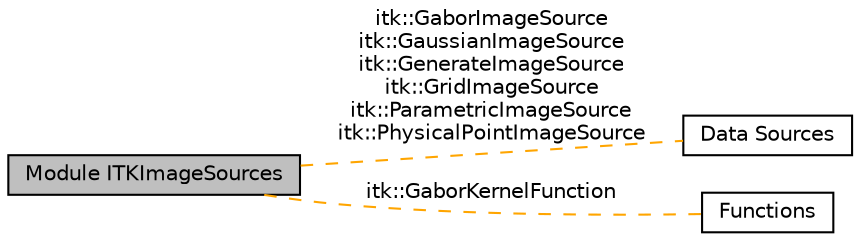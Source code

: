 digraph "Module ITKImageSources"
{
  edge [fontname="Helvetica",fontsize="10",labelfontname="Helvetica",labelfontsize="10"];
  node [fontname="Helvetica",fontsize="10",shape=box];
  rankdir=LR;
  Node2 [label="Data Sources",height=0.2,width=0.4,color="black", fillcolor="white", style="filled",URL="$group__DataSources.html",tooltip=" "];
  Node3 [label="Functions",height=0.2,width=0.4,color="black", fillcolor="white", style="filled",URL="$group__Functions.html",tooltip=" "];
  Node1 [label="Module ITKImageSources",height=0.2,width=0.4,color="black", fillcolor="grey75", style="filled", fontcolor="black",tooltip=" "];
  Node1->Node2 [shape=plaintext, label="itk::GaborImageSource\nitk::GaussianImageSource\nitk::GenerateImageSource\nitk::GridImageSource\nitk::ParametricImageSource\nitk::PhysicalPointImageSource", color="orange", dir="none", style="dashed"];
  Node1->Node3 [shape=plaintext, label="itk::GaborKernelFunction", color="orange", dir="none", style="dashed"];
}
